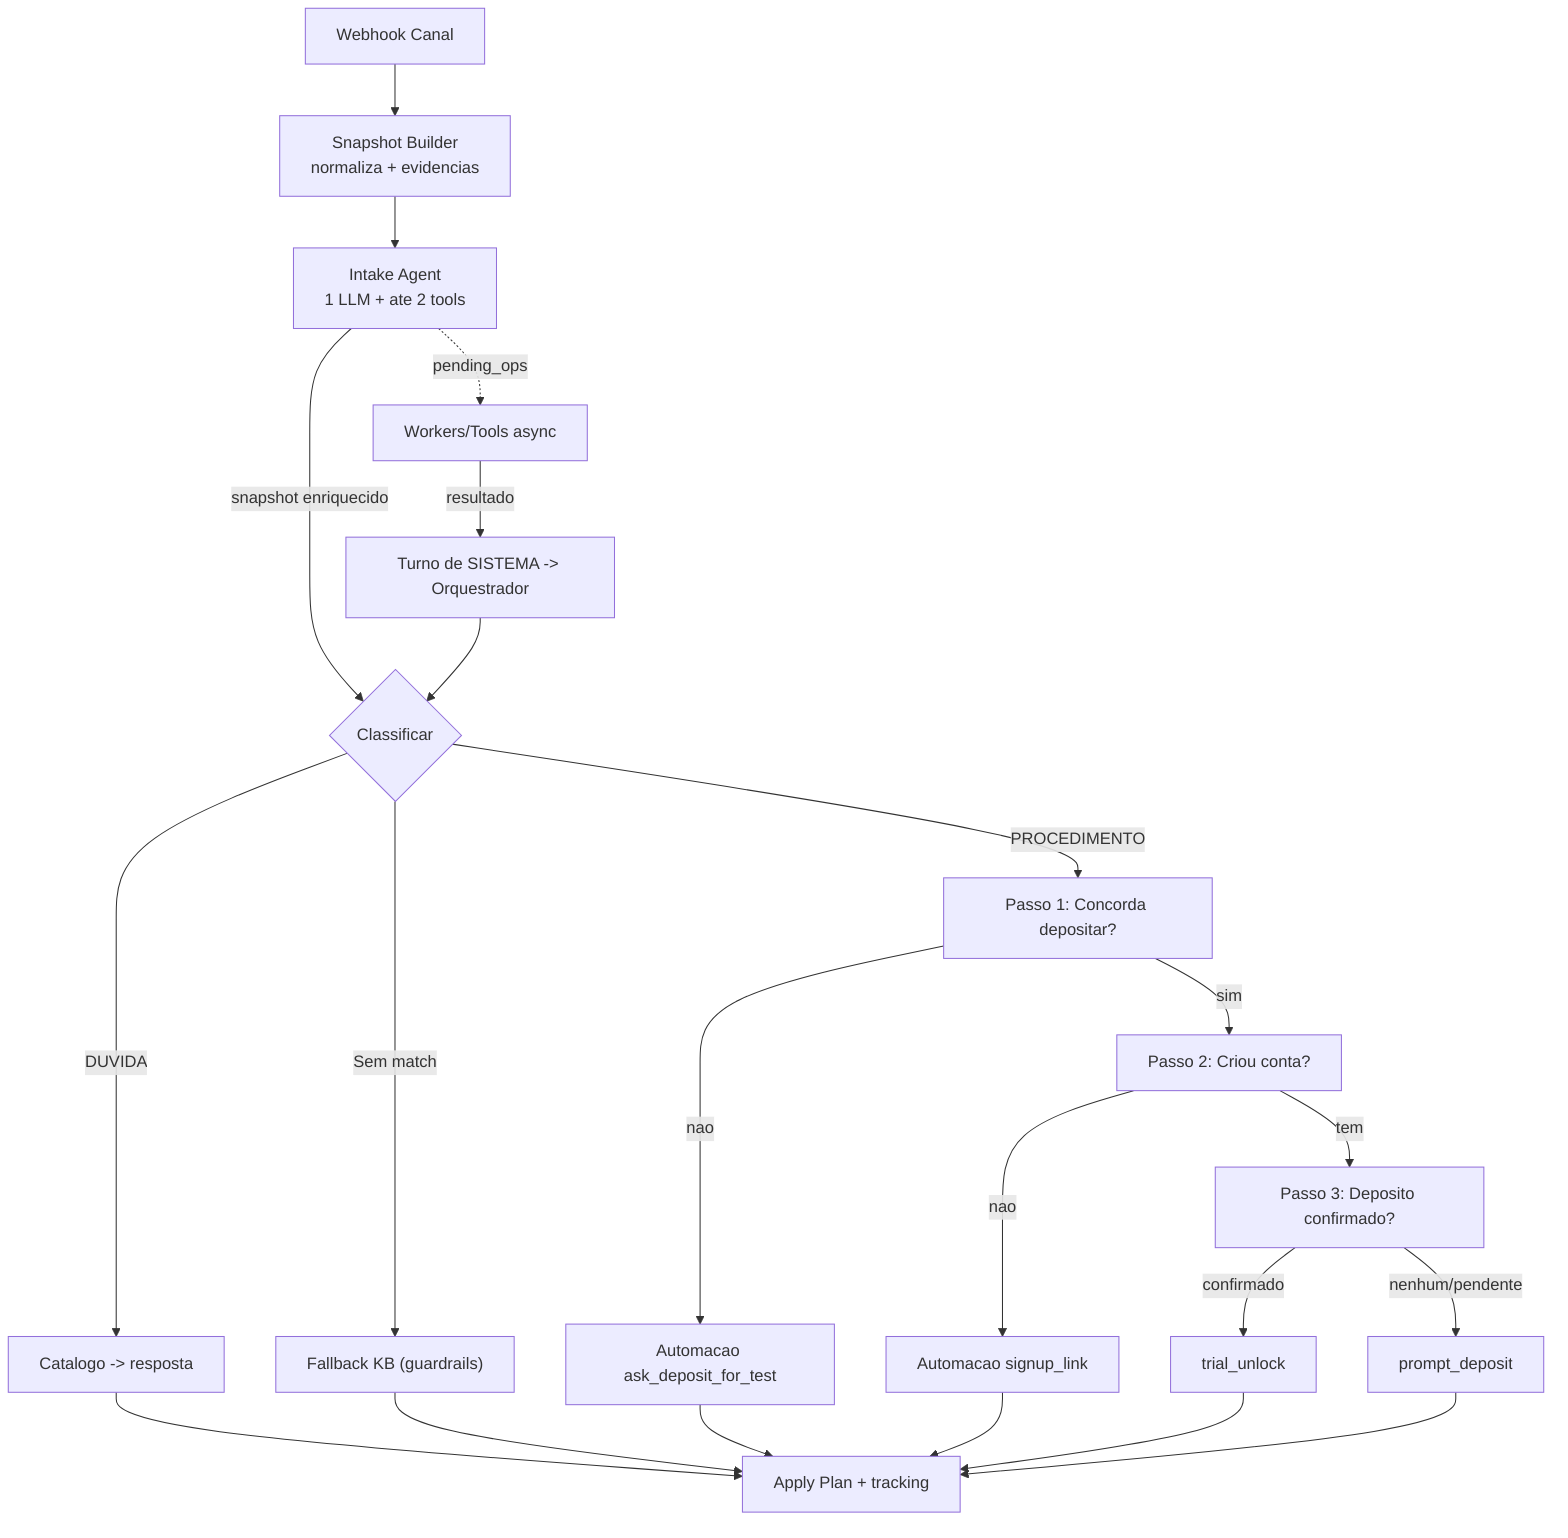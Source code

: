 flowchart TD;
  A["Webhook Canal"] --> B["Snapshot Builder<br/>normaliza + evidencias"];
  B --> C["Intake Agent<br/>1 LLM + ate 2 tools"];
  C -->|snapshot enriquecido| D{Classificar};

  D -->|DUVIDA| E["Catalogo -> resposta"];
  E --> G["Apply Plan + tracking"];

  D -->|Sem match| F["Fallback KB (guardrails)"];
  F --> G;

  D -->|PROCEDIMENTO| P1["Passo 1: Concorda depositar?"];
  P1 -->|sim| P2["Passo 2: Criou conta?"];
  P1 -->|nao| A1["Automacao ask_deposit_for_test"] --> G;

  P2 -->|tem| P3["Passo 3: Deposito confirmado?"];
  P2 -->|nao| A2["Automacao signup_link"] --> G;

  P3 -->|confirmado| A3["trial_unlock"] --> G;
  P3 -->|nenhum/pendente| A4["prompt_deposit"] --> G;

  C -.->|pending_ops| H["Workers/Tools async"];
  H -->|resultado| I["Turno de SISTEMA -> Orquestrador"] --> D;